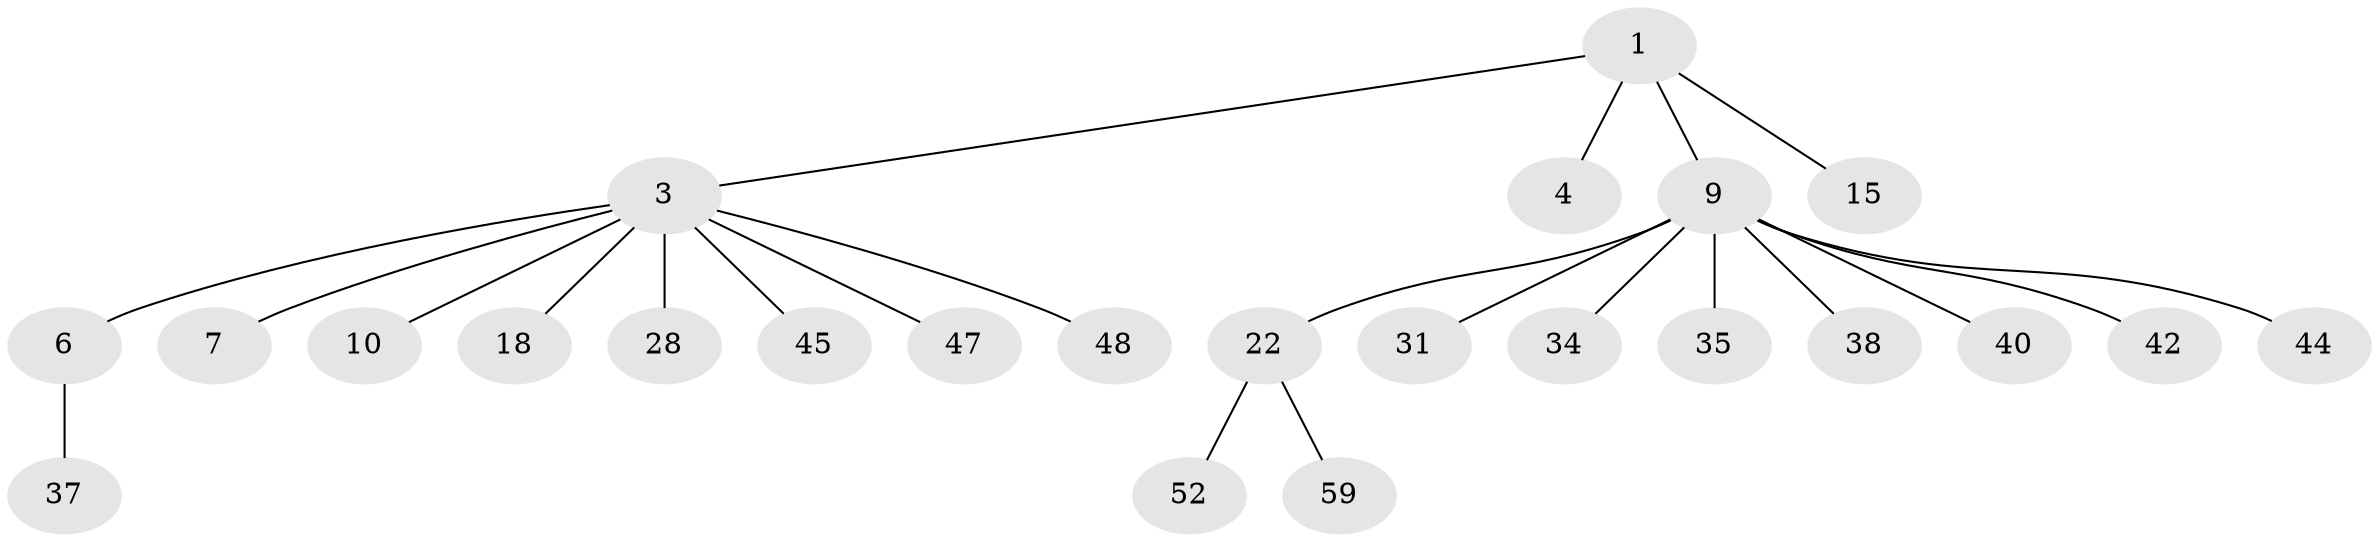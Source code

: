 // original degree distribution, {2: 0.16666666666666666, 5: 0.045454545454545456, 3: 0.09090909090909091, 4: 0.12121212121212122, 1: 0.5606060606060606, 6: 0.015151515151515152}
// Generated by graph-tools (version 1.1) at 2025/19/03/04/25 18:19:17]
// undirected, 24 vertices, 23 edges
graph export_dot {
graph [start="1"]
  node [color=gray90,style=filled];
  1 [super="+2+64"];
  3 [super="+36+5+17+8"];
  4 [super="+14+23"];
  6 [super="+20"];
  7 [super="+56+24"];
  9 [super="+19+13+33"];
  10 [super="+51+12"];
  15;
  18 [super="+62+49"];
  22 [super="+41+26+27"];
  28;
  31;
  34 [super="+55"];
  35 [super="+53"];
  37;
  38 [super="+43"];
  40;
  42;
  44 [super="+46"];
  45;
  47;
  48 [super="+61"];
  52;
  59;
  1 -- 3;
  1 -- 4;
  1 -- 9;
  1 -- 15;
  3 -- 6;
  3 -- 7;
  3 -- 10;
  3 -- 45;
  3 -- 48;
  3 -- 18;
  3 -- 28;
  3 -- 47;
  6 -- 37;
  9 -- 34;
  9 -- 44;
  9 -- 22;
  9 -- 35;
  9 -- 38;
  9 -- 40;
  9 -- 42;
  9 -- 31;
  22 -- 52;
  22 -- 59;
}
